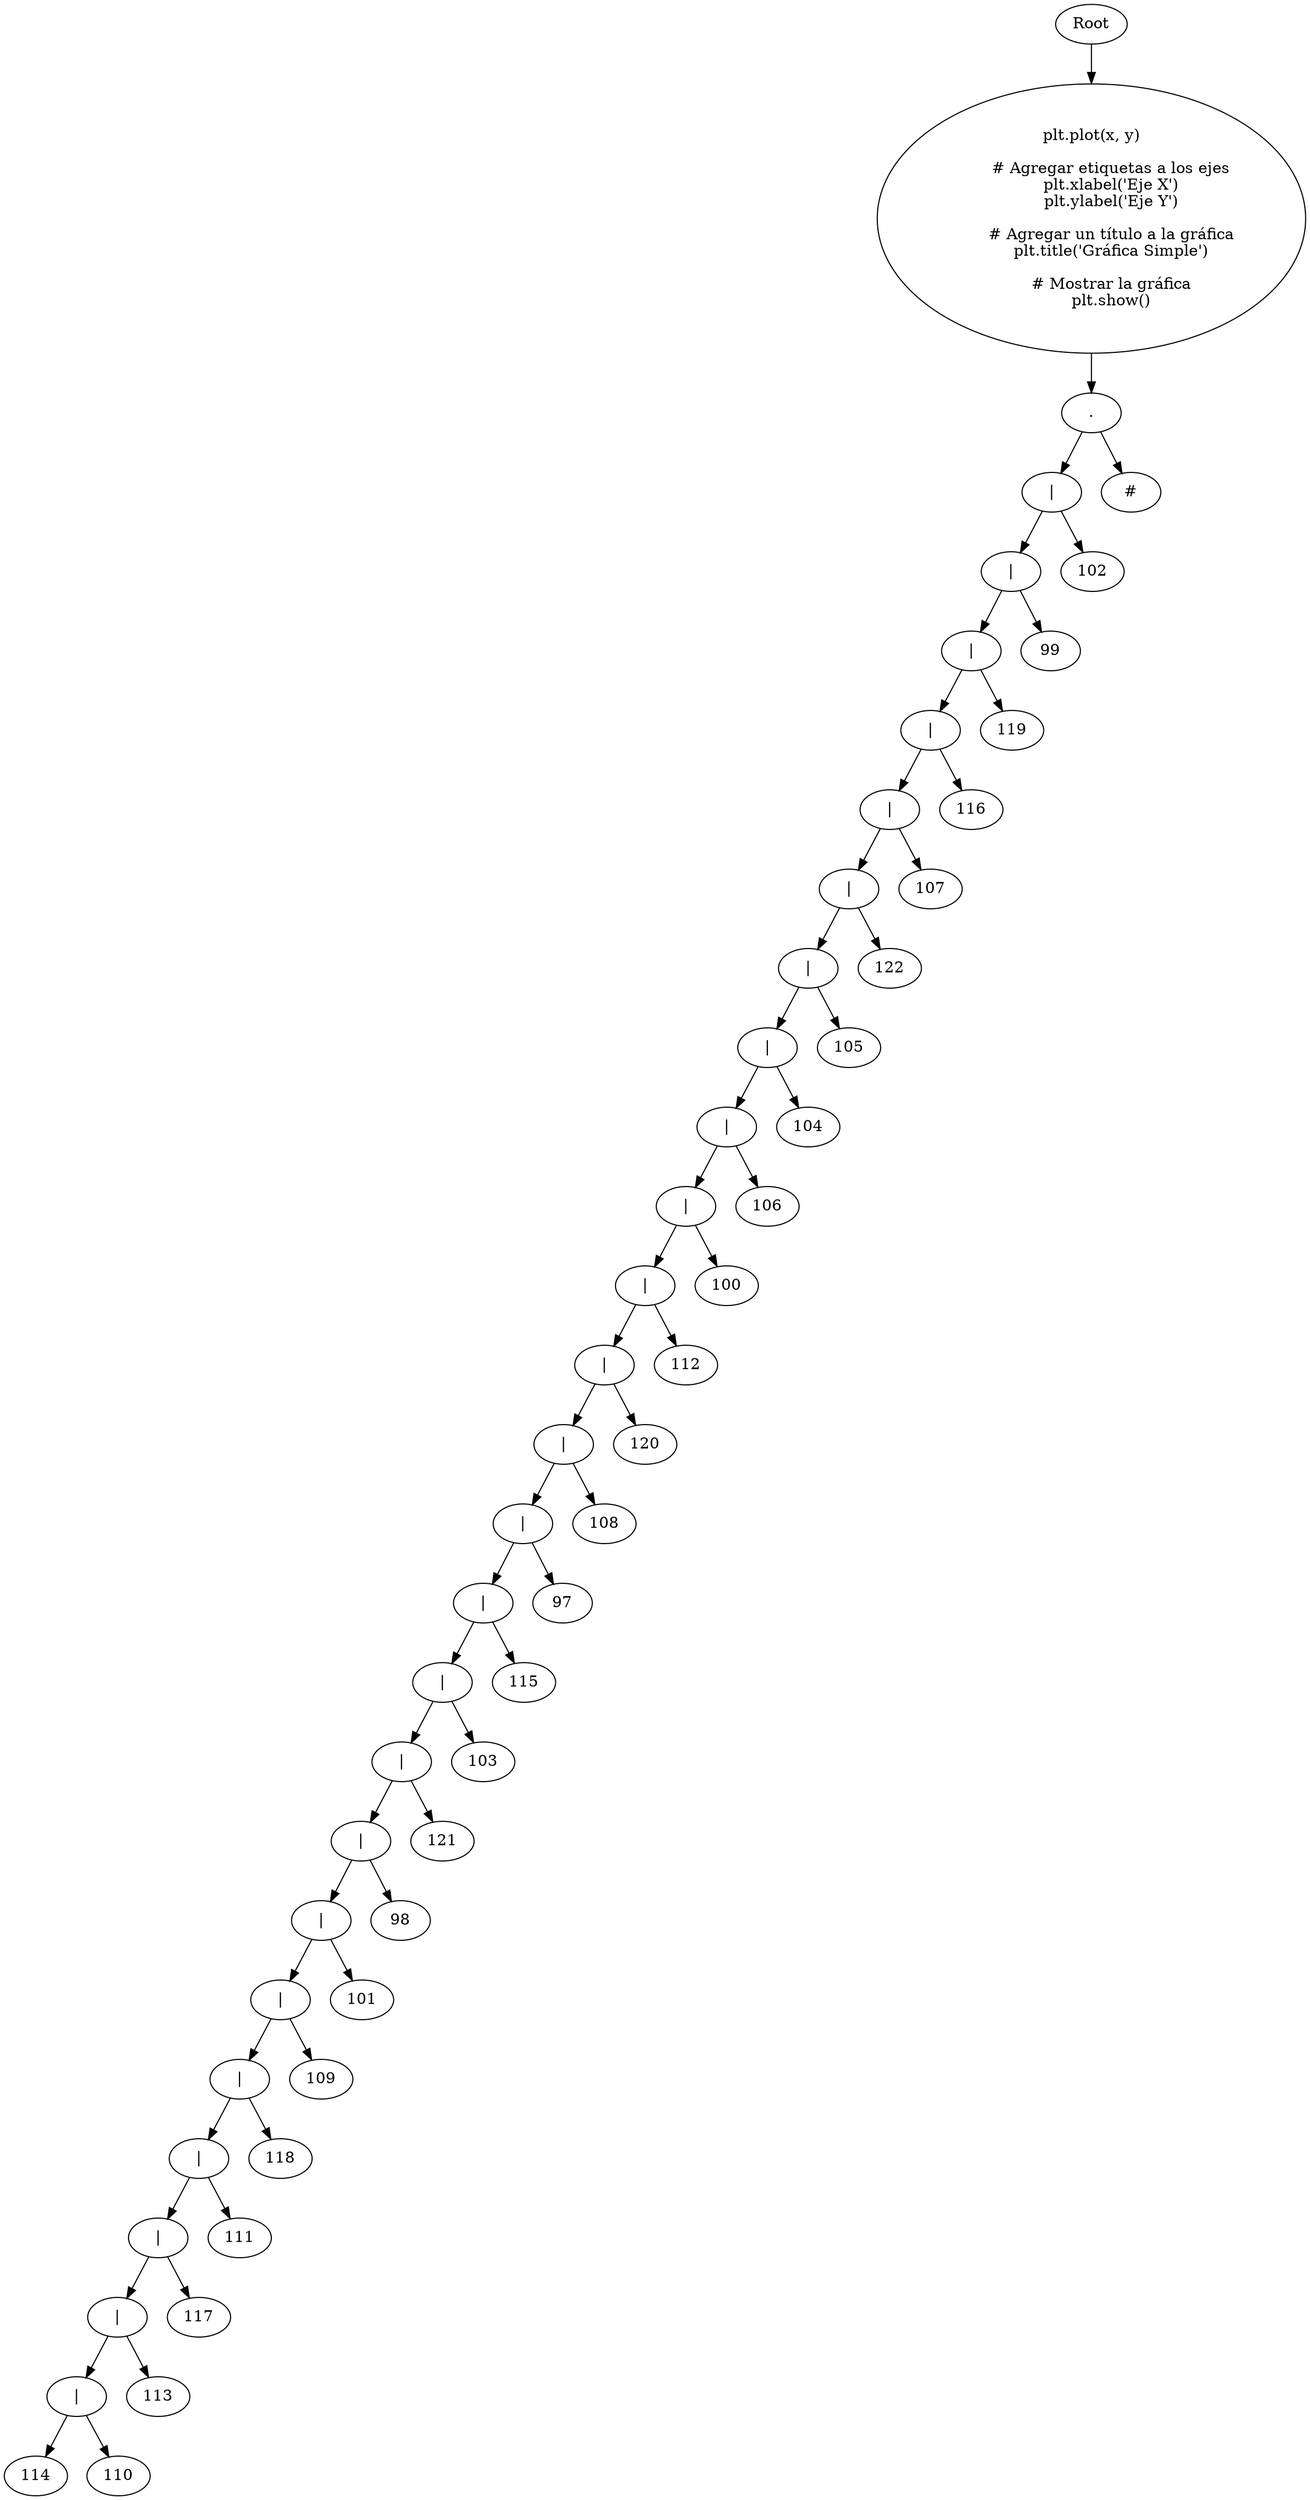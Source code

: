 // Tree
digraph {
	1894644459344 [label=Root]
	1894644459344 -> 1894644457664
	1894644457664 [label="plt.plot(x, y)
	
	# Agregar etiquetas a los ejes
	plt.xlabel('Eje X')
	plt.ylabel('Eje Y')
	
	# Agregar un título a la gráfica
	plt.title('Gráfica Simple')
	
	# Mostrar la gráfica
	plt.show()"]
	1894644457664 -> 1894709839392
	1894709839392 [label="."]
	1894709839392 -> 1894709841312
	1894709841312 [label="|"]
	1894709841312 -> 1894709842704
	1894709842704 [label="|"]
	1894709842704 -> 1894709840256
	1894709840256 [label="|"]
	1894709840256 -> 1894709841792
	1894709841792 [label="|"]
	1894709841792 -> 1894709840928
	1894709840928 [label="|"]
	1894709840928 -> 1894709840400
	1894709840400 [label="|"]
	1894709840400 -> 1894709843568
	1894709843568 [label="|"]
	1894709843568 -> 1894709840304
	1894709840304 [label="|"]
	1894709840304 -> 1894620522944
	1894620522944 [label="|"]
	1894620522944 -> 1894644450752
	1894644450752 [label="|"]
	1894644450752 -> 1894644455120
	1894644455120 [label="|"]
	1894644455120 -> 1894644456368
	1894644456368 [label="|"]
	1894644456368 -> 1894644450032
	1894644450032 [label="|"]
	1894644450032 -> 1894644455456
	1894644455456 [label="|"]
	1894644455456 -> 1894644452336
	1894644452336 [label="|"]
	1894644452336 -> 1894644453776
	1894644453776 [label="|"]
	1894644453776 -> 1894644451088
	1894644451088 [label="|"]
	1894644451088 -> 1894644455936
	1894644455936 [label="|"]
	1894644455936 -> 1894644454352
	1894644454352 [label="|"]
	1894644454352 -> 1894644455408
	1894644455408 [label="|"]
	1894644455408 -> 1894644452096
	1894644452096 [label="|"]
	1894644452096 -> 1894644453968
	1894644453968 [label="|"]
	1894644453968 -> 1894644458528
	1894644458528 [label="|"]
	1894644458528 -> 1894644456752
	1894644456752 [label="|"]
	1894644456752 -> 1894644458624
	1894644458624 [label="|"]
	1894644458624 -> 1894644452720
	1894644452720 [label=114]
	1894644458624 -> 1894644455792
	1894644455792 [label=110]
	1894644456752 -> 1894644461456
	1894644461456 [label=113]
	1894644458528 -> 1894644456224
	1894644456224 [label=117]
	1894644453968 -> 1894644454736
	1894644454736 [label=111]
	1894644452096 -> 1894644457424
	1894644457424 [label=118]
	1894644455408 -> 1894644458864
	1894644458864 [label=109]
	1894644454352 -> 1894644456080
	1894644456080 [label=101]
	1894644455936 -> 1894644451328
	1894644451328 [label=98]
	1894644451088 -> 1894644457376
	1894644457376 [label=121]
	1894644453776 -> 1894644456320
	1894644456320 [label=103]
	1894644452336 -> 1894644454784
	1894644454784 [label=115]
	1894644455456 -> 1894644457040
	1894644457040 [label=97]
	1894644450032 -> 1894644455648
	1894644455648 [label=108]
	1894644456368 -> 1894644452528
	1894644452528 [label=120]
	1894644455120 -> 1894644462848
	1894644462848 [label=112]
	1894644450752 -> 1894636272048
	1894636272048 [label=100]
	1894620522944 -> 1894640362528
	1894640362528 [label=106]
	1894709840304 -> 1894709842224
	1894709842224 [label=104]
	1894709843568 -> 1894709839776
	1894709839776 [label=105]
	1894709840400 -> 1894709840976
	1894709840976 [label=122]
	1894709840928 -> 1894709842656
	1894709842656 [label=107]
	1894709841792 -> 1894709841552
	1894709841552 [label=116]
	1894709840256 -> 1894709842800
	1894709842800 [label=119]
	1894709842704 -> 1894709842608
	1894709842608 [label=99]
	1894709841312 -> 1894709841360
	1894709841360 [label=102]
	1894709839392 -> 1894709842560
	1894709842560 [label="#"]
}
